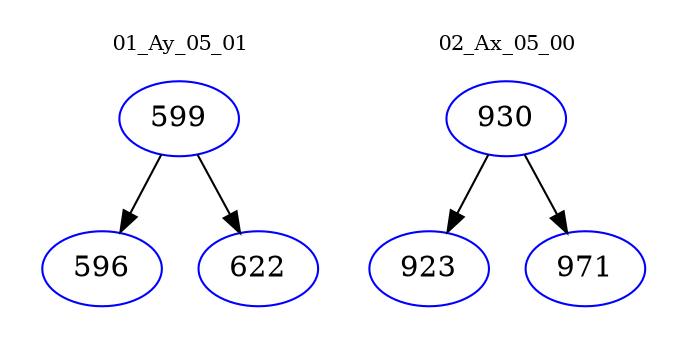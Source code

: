 digraph{
subgraph cluster_0 {
color = white
label = "01_Ay_05_01";
fontsize=10;
T0_599 [label="599", color="blue"]
T0_599 -> T0_596 [color="black"]
T0_596 [label="596", color="blue"]
T0_599 -> T0_622 [color="black"]
T0_622 [label="622", color="blue"]
}
subgraph cluster_1 {
color = white
label = "02_Ax_05_00";
fontsize=10;
T1_930 [label="930", color="blue"]
T1_930 -> T1_923 [color="black"]
T1_923 [label="923", color="blue"]
T1_930 -> T1_971 [color="black"]
T1_971 [label="971", color="blue"]
}
}
